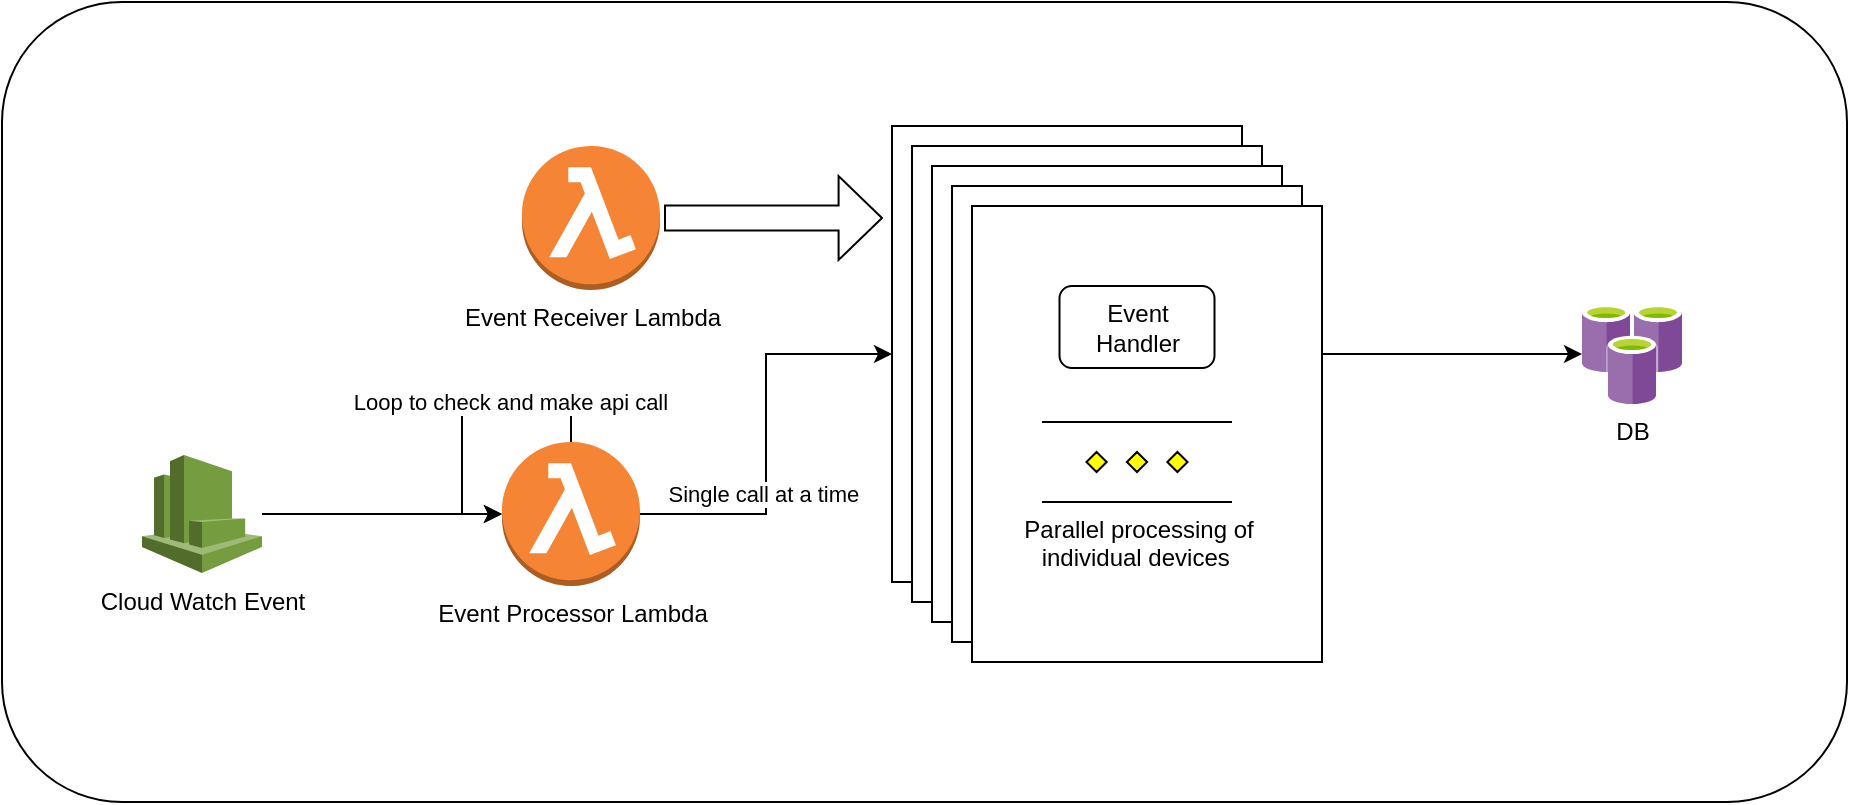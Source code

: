 <mxfile version="22.1.0" type="github">
  <diagram name="Page-1" id="JiZF9xUvXpS5vG3tWuJY">
    <mxGraphModel dx="1900" dy="542" grid="1" gridSize="10" guides="1" tooltips="1" connect="1" arrows="1" fold="1" page="1" pageScale="1" pageWidth="850" pageHeight="1100" math="0" shadow="0">
      <root>
        <mxCell id="0" />
        <mxCell id="1" parent="0" />
        <mxCell id="W6VOvZFodMyBYR6PR2Kh-1" value="" style="rounded=1;whiteSpace=wrap;html=1;" vertex="1" parent="1">
          <mxGeometry x="-110" y="40" width="922.5" height="400" as="geometry" />
        </mxCell>
        <mxCell id="W6VOvZFodMyBYR6PR2Kh-13" style="edgeStyle=orthogonalEdgeStyle;rounded=0;orthogonalLoop=1;jettySize=auto;html=1;" edge="1" parent="1" source="W6VOvZFodMyBYR6PR2Kh-2" target="W6VOvZFodMyBYR6PR2Kh-7">
          <mxGeometry relative="1" as="geometry" />
        </mxCell>
        <mxCell id="W6VOvZFodMyBYR6PR2Kh-14" value="Single call at a time&amp;nbsp;" style="edgeLabel;html=1;align=center;verticalAlign=middle;resizable=0;points=[];" vertex="1" connectable="0" parent="W6VOvZFodMyBYR6PR2Kh-13">
          <mxGeometry x="-0.289" relative="1" as="geometry">
            <mxPoint as="offset" />
          </mxGeometry>
        </mxCell>
        <mxCell id="W6VOvZFodMyBYR6PR2Kh-2" value="Event Processor Lambda&lt;br&gt;" style="outlineConnect=0;dashed=0;verticalLabelPosition=bottom;verticalAlign=top;align=center;html=1;shape=mxgraph.aws3.lambda_function;fillColor=#F58534;gradientColor=none;" vertex="1" parent="1">
          <mxGeometry x="140" y="260" width="69" height="72" as="geometry" />
        </mxCell>
        <mxCell id="W6VOvZFodMyBYR6PR2Kh-4" value="Event Receiver Lambda&lt;br&gt;" style="outlineConnect=0;dashed=0;verticalLabelPosition=bottom;verticalAlign=top;align=center;html=1;shape=mxgraph.aws3.lambda_function;fillColor=#F58534;gradientColor=none;" vertex="1" parent="1">
          <mxGeometry x="150" y="112" width="69" height="72" as="geometry" />
        </mxCell>
        <mxCell id="W6VOvZFodMyBYR6PR2Kh-12" style="edgeStyle=orthogonalEdgeStyle;rounded=0;orthogonalLoop=1;jettySize=auto;html=1;" edge="1" parent="1" source="W6VOvZFodMyBYR6PR2Kh-7" target="W6VOvZFodMyBYR6PR2Kh-11">
          <mxGeometry relative="1" as="geometry" />
        </mxCell>
        <mxCell id="W6VOvZFodMyBYR6PR2Kh-7" value="" style="rounded=0;whiteSpace=wrap;html=1;" vertex="1" parent="1">
          <mxGeometry x="335" y="102" width="175" height="228" as="geometry" />
        </mxCell>
        <mxCell id="W6VOvZFodMyBYR6PR2Kh-10" value="" style="shape=singleArrow;whiteSpace=wrap;html=1;" vertex="1" parent="1">
          <mxGeometry x="221.5" y="127" width="108.5" height="42" as="geometry" />
        </mxCell>
        <mxCell id="W6VOvZFodMyBYR6PR2Kh-11" value="DB" style="image;sketch=0;aspect=fixed;html=1;points=[];align=center;fontSize=12;image=img/lib/mscae/Azure_Cache_for_Redis.svg;" vertex="1" parent="1">
          <mxGeometry x="680" y="191" width="50" height="50" as="geometry" />
        </mxCell>
        <mxCell id="W6VOvZFodMyBYR6PR2Kh-15" style="edgeStyle=orthogonalEdgeStyle;rounded=0;orthogonalLoop=1;jettySize=auto;html=1;entryX=0;entryY=0.5;entryDx=0;entryDy=0;entryPerimeter=0;" edge="1" parent="1" source="W6VOvZFodMyBYR6PR2Kh-2" target="W6VOvZFodMyBYR6PR2Kh-2">
          <mxGeometry relative="1" as="geometry">
            <Array as="points">
              <mxPoint x="175" y="240" />
              <mxPoint x="120" y="240" />
              <mxPoint x="120" y="296" />
            </Array>
          </mxGeometry>
        </mxCell>
        <mxCell id="W6VOvZFodMyBYR6PR2Kh-16" value="Loop to check and make api call" style="edgeLabel;html=1;align=center;verticalAlign=middle;resizable=0;points=[];" vertex="1" connectable="0" parent="W6VOvZFodMyBYR6PR2Kh-15">
          <mxGeometry x="-0.326" relative="1" as="geometry">
            <mxPoint as="offset" />
          </mxGeometry>
        </mxCell>
        <mxCell id="W6VOvZFodMyBYR6PR2Kh-17" value="Parallel processing of &lt;br&gt;individual devices&amp;nbsp;" style="verticalLabelPosition=bottom;verticalAlign=top;html=1;shape=mxgraph.flowchart.parallel_mode;pointerEvents=1" vertex="1" parent="1">
          <mxGeometry x="370" y="210" width="95" height="40" as="geometry" />
        </mxCell>
        <mxCell id="W6VOvZFodMyBYR6PR2Kh-18" value="Event Handler" style="rounded=1;whiteSpace=wrap;html=1;" vertex="1" parent="1">
          <mxGeometry x="378.75" y="142" width="77.5" height="41" as="geometry" />
        </mxCell>
        <mxCell id="W6VOvZFodMyBYR6PR2Kh-23" value="" style="rounded=0;whiteSpace=wrap;html=1;" vertex="1" parent="1">
          <mxGeometry x="345" y="112" width="175" height="228" as="geometry" />
        </mxCell>
        <mxCell id="W6VOvZFodMyBYR6PR2Kh-24" value="Parallel processing of &lt;br&gt;individual devices&amp;nbsp;" style="verticalLabelPosition=bottom;verticalAlign=top;html=1;shape=mxgraph.flowchart.parallel_mode;pointerEvents=1" vertex="1" parent="1">
          <mxGeometry x="380" y="220" width="95" height="40" as="geometry" />
        </mxCell>
        <mxCell id="W6VOvZFodMyBYR6PR2Kh-25" value="Event Handler" style="rounded=1;whiteSpace=wrap;html=1;" vertex="1" parent="1">
          <mxGeometry x="388.75" y="152" width="77.5" height="41" as="geometry" />
        </mxCell>
        <mxCell id="W6VOvZFodMyBYR6PR2Kh-26" value="" style="rounded=0;whiteSpace=wrap;html=1;" vertex="1" parent="1">
          <mxGeometry x="355" y="122" width="175" height="228" as="geometry" />
        </mxCell>
        <mxCell id="W6VOvZFodMyBYR6PR2Kh-27" value="Parallel processing of &lt;br&gt;individual devices&amp;nbsp;" style="verticalLabelPosition=bottom;verticalAlign=top;html=1;shape=mxgraph.flowchart.parallel_mode;pointerEvents=1" vertex="1" parent="1">
          <mxGeometry x="390" y="230" width="95" height="40" as="geometry" />
        </mxCell>
        <mxCell id="W6VOvZFodMyBYR6PR2Kh-28" value="Event Handler" style="rounded=1;whiteSpace=wrap;html=1;" vertex="1" parent="1">
          <mxGeometry x="398.75" y="162" width="77.5" height="41" as="geometry" />
        </mxCell>
        <mxCell id="W6VOvZFodMyBYR6PR2Kh-29" value="" style="rounded=0;whiteSpace=wrap;html=1;" vertex="1" parent="1">
          <mxGeometry x="365" y="132" width="175" height="228" as="geometry" />
        </mxCell>
        <mxCell id="W6VOvZFodMyBYR6PR2Kh-30" value="Parallel processing of &lt;br&gt;individual devices&amp;nbsp;" style="verticalLabelPosition=bottom;verticalAlign=top;html=1;shape=mxgraph.flowchart.parallel_mode;pointerEvents=1" vertex="1" parent="1">
          <mxGeometry x="400" y="240" width="95" height="40" as="geometry" />
        </mxCell>
        <mxCell id="W6VOvZFodMyBYR6PR2Kh-31" value="Event Handler" style="rounded=1;whiteSpace=wrap;html=1;" vertex="1" parent="1">
          <mxGeometry x="408.75" y="172" width="77.5" height="41" as="geometry" />
        </mxCell>
        <mxCell id="W6VOvZFodMyBYR6PR2Kh-32" value="" style="rounded=0;whiteSpace=wrap;html=1;" vertex="1" parent="1">
          <mxGeometry x="375" y="142" width="175" height="228" as="geometry" />
        </mxCell>
        <mxCell id="W6VOvZFodMyBYR6PR2Kh-33" value="Parallel processing of &lt;br&gt;individual devices&amp;nbsp;" style="verticalLabelPosition=bottom;verticalAlign=top;html=1;shape=mxgraph.flowchart.parallel_mode;pointerEvents=1" vertex="1" parent="1">
          <mxGeometry x="410" y="250" width="95" height="40" as="geometry" />
        </mxCell>
        <mxCell id="W6VOvZFodMyBYR6PR2Kh-34" value="Event Handler" style="rounded=1;whiteSpace=wrap;html=1;" vertex="1" parent="1">
          <mxGeometry x="418.75" y="182" width="77.5" height="41" as="geometry" />
        </mxCell>
        <mxCell id="W6VOvZFodMyBYR6PR2Kh-36" style="edgeStyle=orthogonalEdgeStyle;rounded=0;orthogonalLoop=1;jettySize=auto;html=1;" edge="1" parent="1" source="W6VOvZFodMyBYR6PR2Kh-35" target="W6VOvZFodMyBYR6PR2Kh-2">
          <mxGeometry relative="1" as="geometry" />
        </mxCell>
        <mxCell id="W6VOvZFodMyBYR6PR2Kh-35" value="Cloud Watch Event&lt;br&gt;" style="outlineConnect=0;dashed=0;verticalLabelPosition=bottom;verticalAlign=top;align=center;html=1;shape=mxgraph.aws3.cloudwatch;fillColor=#759C3E;gradientColor=none;" vertex="1" parent="1">
          <mxGeometry x="-40" y="266.5" width="60" height="59" as="geometry" />
        </mxCell>
      </root>
    </mxGraphModel>
  </diagram>
</mxfile>
